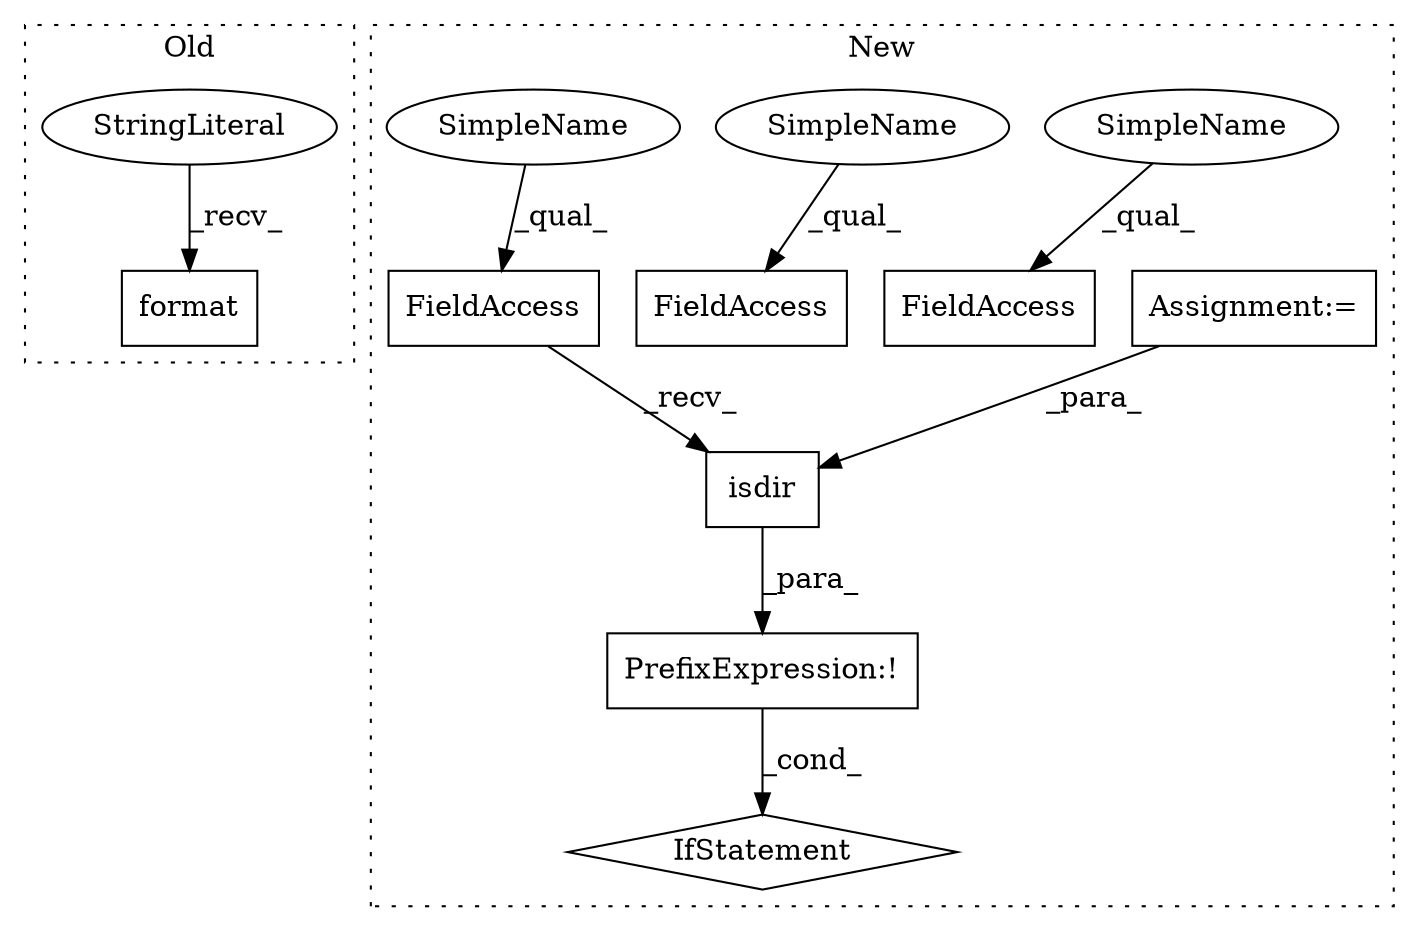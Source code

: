 digraph G {
subgraph cluster0 {
1 [label="format" a="32" s="13980,14004" l="7,1" shape="box"];
3 [label="StringLiteral" a="45" s="13952" l="27" shape="ellipse"];
label = "Old";
style="dotted";
}
subgraph cluster1 {
2 [label="isdir" a="32" s="13620,13634" l="6,1" shape="box"];
4 [label="FieldAccess" a="22" s="13612" l="7" shape="box"];
5 [label="FieldAccess" a="22" s="13566" l="7" shape="box"];
6 [label="FieldAccess" a="22" s="13663" l="7" shape="box"];
7 [label="IfStatement" a="25" s="13595,13635" l="4,2" shape="diamond"];
8 [label="PrefixExpression:!" a="38" s="13611" l="1" shape="box"];
9 [label="Assignment:=" a="7" s="13565" l="1" shape="box"];
10 [label="SimpleName" a="42" s="13566" l="2" shape="ellipse"];
11 [label="SimpleName" a="42" s="13663" l="2" shape="ellipse"];
12 [label="SimpleName" a="42" s="13612" l="2" shape="ellipse"];
label = "New";
style="dotted";
}
2 -> 8 [label="_para_"];
3 -> 1 [label="_recv_"];
4 -> 2 [label="_recv_"];
8 -> 7 [label="_cond_"];
9 -> 2 [label="_para_"];
10 -> 5 [label="_qual_"];
11 -> 6 [label="_qual_"];
12 -> 4 [label="_qual_"];
}